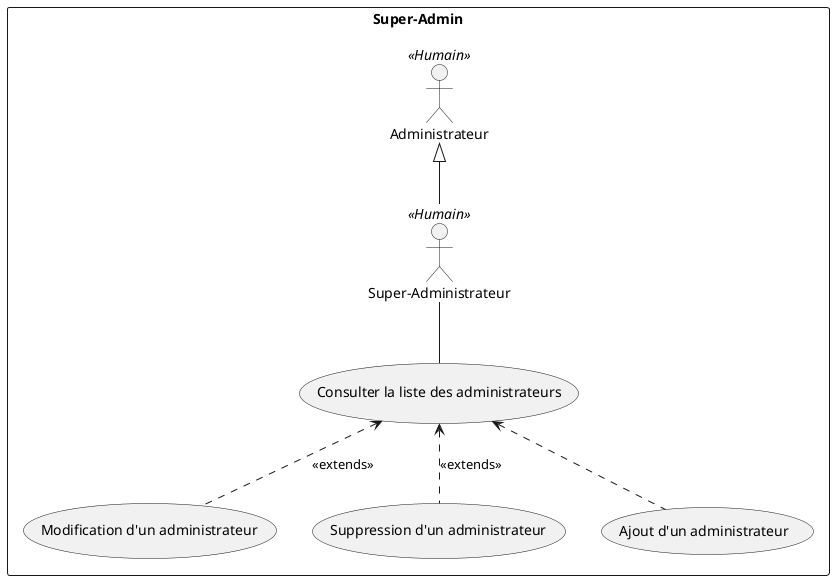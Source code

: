 @startuml

skinparam usecase{
  BackgroundColor<<Implémentation à venir>> PowderBlue
  BackgroundColor<<Implémentation en cours>> IMPLEMENTATION
}

rectangle Super-Admin{
  :Administrateur: as Admin <<Humain>>
  :Super-Administrateur: as SuperAdmin <<Humain>>

  SuperAdmin -up-|> Admin

  (Consulter la liste des administrateurs) as (ViewAdminList)
    (Modification d'un administrateur) as (EditAdmin)
    (ViewAdminList) <-. (EditAdmin) : <<extends>>
    (Suppression d'un administrateur) as (DeleteAdmin)
    (ViewAdminList) <-. (DeleteAdmin) : <<extends>>
    (Ajout d'un administrateur) as (AddAdmin)
    (ViewAdminList) <-. (AddAdmin)

  SuperAdmin -down- (ViewAdminList)
}

@enduml

